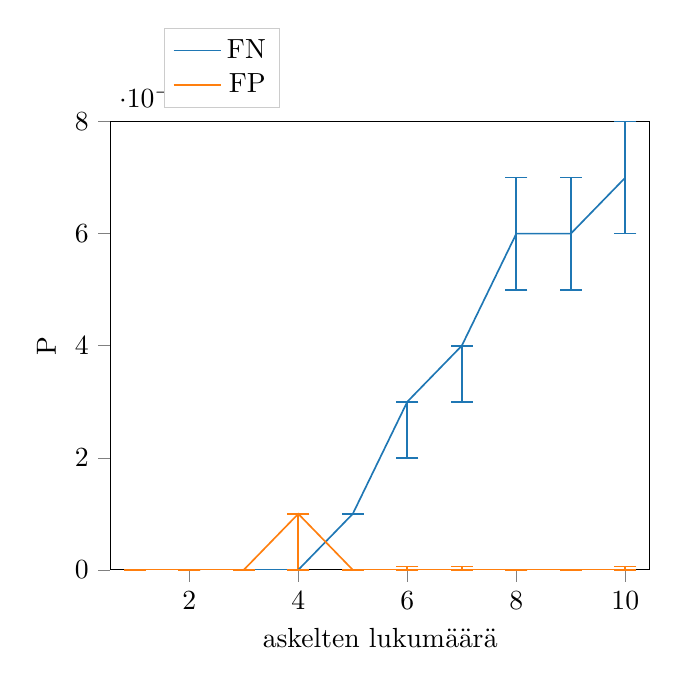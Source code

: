 % This file was created by matplotlib2tikz v0.6.14.
\begin{tikzpicture}

\definecolor{color1}{rgb}{1,0.498,0.055}
\definecolor{color0}{rgb}{0.122,0.467,0.706}

\begin{axis}[
xlabel={askelten lukumäärä},
ylabel={P},
xmin=0.55, xmax=10.45,
ymin=-0.0, ymax=0.008,
tick align=outside,
tick pos=left,
x grid style={white!69.02!black},
y grid style={white!69.02!black}
,
legend entries={{FN},{FP}},
legend cell align={right},
legend style={draw=white!80.0!black},
legend style={at={(0.1,1.03)},anchor=south west}
]  % replace the ending bracket
\addlegendimage{no markers, color0}
\addlegendimage{no markers, color1}%]
\path [draw=color0, semithick] (axis cs:1,0)
--(axis cs:1,0);

\path [draw=color0, semithick] (axis cs:2,0)
--(axis cs:2,0);

\path [draw=color0, semithick] (axis cs:3,0)
--(axis cs:3,0);

\path [draw=color0, semithick] (axis cs:4,0.0)
--(axis cs:4,0.0);

\path [draw=color0, semithick] (axis cs:5,0.001)
--(axis cs:5,0.001);

\path [draw=color0, semithick] (axis cs:6,0.002)
--(axis cs:6,0.003);

\path [draw=color0, semithick] (axis cs:7,0.003)
--(axis cs:7,0.004);

\path [draw=color0, semithick] (axis cs:8,0.005)
--(axis cs:8,0.007);

\path [draw=color0, semithick] (axis cs:9,0.005)
--(axis cs:9,0.007);

\path [draw=color0, semithick] (axis cs:10,0.006)
--(axis cs:10,0.008);

\path [draw=color1, semithick] (axis cs:1,0)
--(axis cs:1,0);

\path [draw=color1, semithick] (axis cs:2,0)
--(axis cs:2,0);

\path [draw=color1, semithick] (axis cs:3,0)
--(axis cs:3,0);

\path [draw=color1, semithick] (axis cs:4,0.0)
--(axis cs:4,0.001);

\path [draw=color1, semithick] (axis cs:5,5.0e-09)
--(axis cs:5,0.0);

\path [draw=color1, semithick] (axis cs:6,5.859e-05)
--(axis cs:6,0.0);

\path [draw=color1, semithick] (axis cs:7,5.859e-05)
--(axis cs:7,0.0);

\path [draw=color1, semithick] (axis cs:8,5.0e-09)
--(axis cs:8,0.0);

\path [draw=color1, semithick] (axis cs:9,5.0e-09)
--(axis cs:9,0.0);

\path [draw=color1, semithick] (axis cs:10,5.859e-05)
--(axis cs:10,0.0);

\addplot [semithick, color0, mark=-, mark size=4, mark options={solid}, only marks, forget plot]
table {%
1 0
2 0
3 0
4 0.0
5 0.001
6 0.002
7 0.003
8 0.005
9 0.005
10 0.006
};
\addplot [semithick, color0, mark=-, mark size=4, mark options={solid}, only marks, forget plot]
table {%
1 0
2 0
3 0
4 0.0
5 0.001
6 0.003
7 0.004
8 0.007
9 0.007
10 0.008
};
\addplot [semithick, color1, mark=-, mark size=4, mark options={solid}, only marks, forget plot]
table {%
1 0
2 0
3 0
4 0.0
5 5.0e-09
6 5.859e-05
7 5.859e-05
8 5.0e-09
9 5.0e-09
10 5.859e-05
};
\addplot [semithick, color1, mark=-, mark size=4, mark options={solid}, only marks, forget plot]
table {%
1 0
2 0
3 0
4 0.001
5 0.0
6 0.0
7 0.0
8 0.0
9 0.0
10 0.0
};
\addplot [semithick, color0, forget plot]
table {%
1 0
2 0
3 0
4 0.0
5 0.001
6 0.003
7 0.004
8 0.006
9 0.006
10 0.007
};
\addplot [semithick, color1, forget plot]
table {%
1 0
2 0
3 0
4 0.001
5 0.0
6 0.0
7 0.0
8 0.0
9 0.0
10 0.0
};
\end{axis}

\end{tikzpicture}